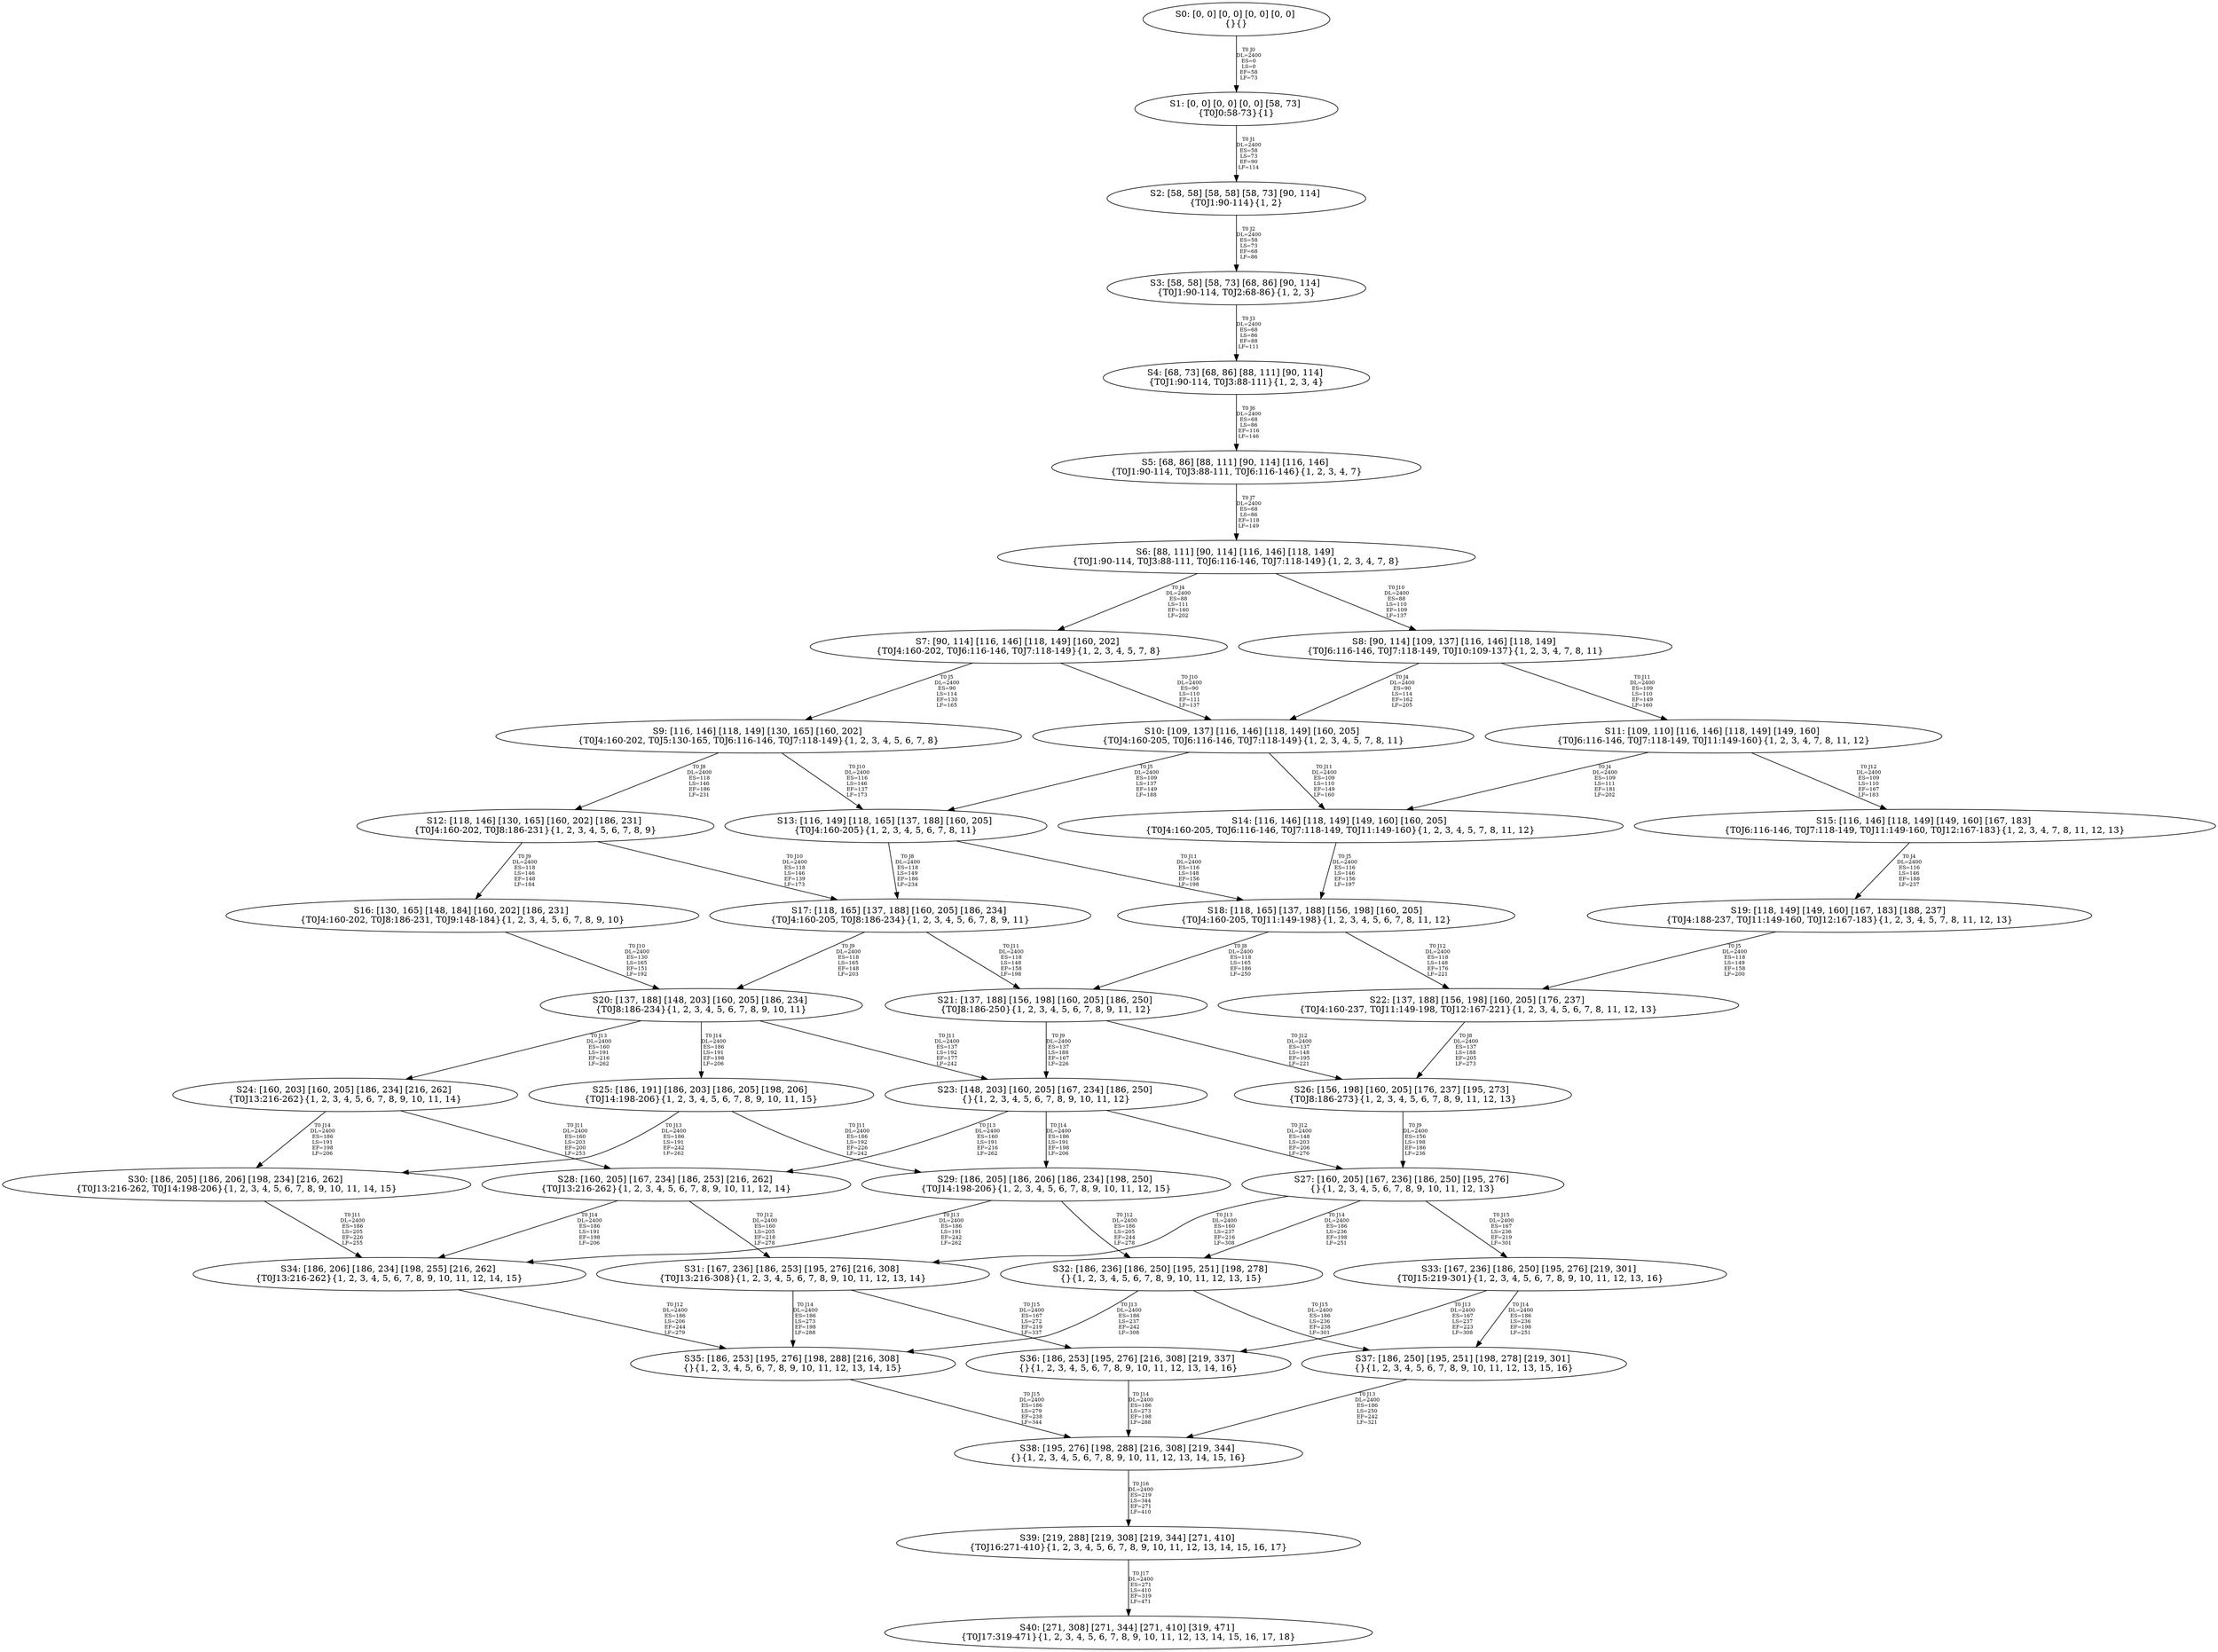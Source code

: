digraph {
	S0[label="S0: [0, 0] [0, 0] [0, 0] [0, 0] \n{}{}"];
	S1[label="S1: [0, 0] [0, 0] [0, 0] [58, 73] \n{T0J0:58-73}{1}"];
	S2[label="S2: [58, 58] [58, 58] [58, 73] [90, 114] \n{T0J1:90-114}{1, 2}"];
	S3[label="S3: [58, 58] [58, 73] [68, 86] [90, 114] \n{T0J1:90-114, T0J2:68-86}{1, 2, 3}"];
	S4[label="S4: [68, 73] [68, 86] [88, 111] [90, 114] \n{T0J1:90-114, T0J3:88-111}{1, 2, 3, 4}"];
	S5[label="S5: [68, 86] [88, 111] [90, 114] [116, 146] \n{T0J1:90-114, T0J3:88-111, T0J6:116-146}{1, 2, 3, 4, 7}"];
	S6[label="S6: [88, 111] [90, 114] [116, 146] [118, 149] \n{T0J1:90-114, T0J3:88-111, T0J6:116-146, T0J7:118-149}{1, 2, 3, 4, 7, 8}"];
	S7[label="S7: [90, 114] [116, 146] [118, 149] [160, 202] \n{T0J4:160-202, T0J6:116-146, T0J7:118-149}{1, 2, 3, 4, 5, 7, 8}"];
	S8[label="S8: [90, 114] [109, 137] [116, 146] [118, 149] \n{T0J6:116-146, T0J7:118-149, T0J10:109-137}{1, 2, 3, 4, 7, 8, 11}"];
	S9[label="S9: [116, 146] [118, 149] [130, 165] [160, 202] \n{T0J4:160-202, T0J5:130-165, T0J6:116-146, T0J7:118-149}{1, 2, 3, 4, 5, 6, 7, 8}"];
	S10[label="S10: [109, 137] [116, 146] [118, 149] [160, 205] \n{T0J4:160-205, T0J6:116-146, T0J7:118-149}{1, 2, 3, 4, 5, 7, 8, 11}"];
	S11[label="S11: [109, 110] [116, 146] [118, 149] [149, 160] \n{T0J6:116-146, T0J7:118-149, T0J11:149-160}{1, 2, 3, 4, 7, 8, 11, 12}"];
	S12[label="S12: [118, 146] [130, 165] [160, 202] [186, 231] \n{T0J4:160-202, T0J8:186-231}{1, 2, 3, 4, 5, 6, 7, 8, 9}"];
	S13[label="S13: [116, 149] [118, 165] [137, 188] [160, 205] \n{T0J4:160-205}{1, 2, 3, 4, 5, 6, 7, 8, 11}"];
	S14[label="S14: [116, 146] [118, 149] [149, 160] [160, 205] \n{T0J4:160-205, T0J6:116-146, T0J7:118-149, T0J11:149-160}{1, 2, 3, 4, 5, 7, 8, 11, 12}"];
	S15[label="S15: [116, 146] [118, 149] [149, 160] [167, 183] \n{T0J6:116-146, T0J7:118-149, T0J11:149-160, T0J12:167-183}{1, 2, 3, 4, 7, 8, 11, 12, 13}"];
	S16[label="S16: [130, 165] [148, 184] [160, 202] [186, 231] \n{T0J4:160-202, T0J8:186-231, T0J9:148-184}{1, 2, 3, 4, 5, 6, 7, 8, 9, 10}"];
	S17[label="S17: [118, 165] [137, 188] [160, 205] [186, 234] \n{T0J4:160-205, T0J8:186-234}{1, 2, 3, 4, 5, 6, 7, 8, 9, 11}"];
	S18[label="S18: [118, 165] [137, 188] [156, 198] [160, 205] \n{T0J4:160-205, T0J11:149-198}{1, 2, 3, 4, 5, 6, 7, 8, 11, 12}"];
	S19[label="S19: [118, 149] [149, 160] [167, 183] [188, 237] \n{T0J4:188-237, T0J11:149-160, T0J12:167-183}{1, 2, 3, 4, 5, 7, 8, 11, 12, 13}"];
	S20[label="S20: [137, 188] [148, 203] [160, 205] [186, 234] \n{T0J8:186-234}{1, 2, 3, 4, 5, 6, 7, 8, 9, 10, 11}"];
	S21[label="S21: [137, 188] [156, 198] [160, 205] [186, 250] \n{T0J8:186-250}{1, 2, 3, 4, 5, 6, 7, 8, 9, 11, 12}"];
	S22[label="S22: [137, 188] [156, 198] [160, 205] [176, 237] \n{T0J4:160-237, T0J11:149-198, T0J12:167-221}{1, 2, 3, 4, 5, 6, 7, 8, 11, 12, 13}"];
	S23[label="S23: [148, 203] [160, 205] [167, 234] [186, 250] \n{}{1, 2, 3, 4, 5, 6, 7, 8, 9, 10, 11, 12}"];
	S24[label="S24: [160, 203] [160, 205] [186, 234] [216, 262] \n{T0J13:216-262}{1, 2, 3, 4, 5, 6, 7, 8, 9, 10, 11, 14}"];
	S25[label="S25: [186, 191] [186, 203] [186, 205] [198, 206] \n{T0J14:198-206}{1, 2, 3, 4, 5, 6, 7, 8, 9, 10, 11, 15}"];
	S26[label="S26: [156, 198] [160, 205] [176, 237] [195, 273] \n{T0J8:186-273}{1, 2, 3, 4, 5, 6, 7, 8, 9, 11, 12, 13}"];
	S27[label="S27: [160, 205] [167, 236] [186, 250] [195, 276] \n{}{1, 2, 3, 4, 5, 6, 7, 8, 9, 10, 11, 12, 13}"];
	S28[label="S28: [160, 205] [167, 234] [186, 253] [216, 262] \n{T0J13:216-262}{1, 2, 3, 4, 5, 6, 7, 8, 9, 10, 11, 12, 14}"];
	S29[label="S29: [186, 205] [186, 206] [186, 234] [198, 250] \n{T0J14:198-206}{1, 2, 3, 4, 5, 6, 7, 8, 9, 10, 11, 12, 15}"];
	S30[label="S30: [186, 205] [186, 206] [198, 234] [216, 262] \n{T0J13:216-262, T0J14:198-206}{1, 2, 3, 4, 5, 6, 7, 8, 9, 10, 11, 14, 15}"];
	S31[label="S31: [167, 236] [186, 253] [195, 276] [216, 308] \n{T0J13:216-308}{1, 2, 3, 4, 5, 6, 7, 8, 9, 10, 11, 12, 13, 14}"];
	S32[label="S32: [186, 236] [186, 250] [195, 251] [198, 278] \n{}{1, 2, 3, 4, 5, 6, 7, 8, 9, 10, 11, 12, 13, 15}"];
	S33[label="S33: [167, 236] [186, 250] [195, 276] [219, 301] \n{T0J15:219-301}{1, 2, 3, 4, 5, 6, 7, 8, 9, 10, 11, 12, 13, 16}"];
	S34[label="S34: [186, 206] [186, 234] [198, 255] [216, 262] \n{T0J13:216-262}{1, 2, 3, 4, 5, 6, 7, 8, 9, 10, 11, 12, 14, 15}"];
	S35[label="S35: [186, 253] [195, 276] [198, 288] [216, 308] \n{}{1, 2, 3, 4, 5, 6, 7, 8, 9, 10, 11, 12, 13, 14, 15}"];
	S36[label="S36: [186, 253] [195, 276] [216, 308] [219, 337] \n{}{1, 2, 3, 4, 5, 6, 7, 8, 9, 10, 11, 12, 13, 14, 16}"];
	S37[label="S37: [186, 250] [195, 251] [198, 278] [219, 301] \n{}{1, 2, 3, 4, 5, 6, 7, 8, 9, 10, 11, 12, 13, 15, 16}"];
	S38[label="S38: [195, 276] [198, 288] [216, 308] [219, 344] \n{}{1, 2, 3, 4, 5, 6, 7, 8, 9, 10, 11, 12, 13, 14, 15, 16}"];
	S39[label="S39: [219, 288] [219, 308] [219, 344] [271, 410] \n{T0J16:271-410}{1, 2, 3, 4, 5, 6, 7, 8, 9, 10, 11, 12, 13, 14, 15, 16, 17}"];
	S40[label="S40: [271, 308] [271, 344] [271, 410] [319, 471] \n{T0J17:319-471}{1, 2, 3, 4, 5, 6, 7, 8, 9, 10, 11, 12, 13, 14, 15, 16, 17, 18}"];
	S0 -> S1[label="T0 J0\nDL=2400\nES=0\nLS=0\nEF=58\nLF=73",fontsize=8];
	S1 -> S2[label="T0 J1\nDL=2400\nES=58\nLS=73\nEF=90\nLF=114",fontsize=8];
	S2 -> S3[label="T0 J2\nDL=2400\nES=58\nLS=73\nEF=68\nLF=86",fontsize=8];
	S3 -> S4[label="T0 J3\nDL=2400\nES=68\nLS=86\nEF=88\nLF=111",fontsize=8];
	S4 -> S5[label="T0 J6\nDL=2400\nES=68\nLS=86\nEF=116\nLF=146",fontsize=8];
	S5 -> S6[label="T0 J7\nDL=2400\nES=68\nLS=86\nEF=118\nLF=149",fontsize=8];
	S6 -> S7[label="T0 J4\nDL=2400\nES=88\nLS=111\nEF=160\nLF=202",fontsize=8];
	S6 -> S8[label="T0 J10\nDL=2400\nES=88\nLS=110\nEF=109\nLF=137",fontsize=8];
	S7 -> S9[label="T0 J5\nDL=2400\nES=90\nLS=114\nEF=130\nLF=165",fontsize=8];
	S7 -> S10[label="T0 J10\nDL=2400\nES=90\nLS=110\nEF=111\nLF=137",fontsize=8];
	S8 -> S10[label="T0 J4\nDL=2400\nES=90\nLS=114\nEF=162\nLF=205",fontsize=8];
	S8 -> S11[label="T0 J11\nDL=2400\nES=109\nLS=110\nEF=149\nLF=160",fontsize=8];
	S9 -> S12[label="T0 J8\nDL=2400\nES=118\nLS=146\nEF=186\nLF=231",fontsize=8];
	S9 -> S13[label="T0 J10\nDL=2400\nES=116\nLS=146\nEF=137\nLF=173",fontsize=8];
	S10 -> S13[label="T0 J5\nDL=2400\nES=109\nLS=137\nEF=149\nLF=188",fontsize=8];
	S10 -> S14[label="T0 J11\nDL=2400\nES=109\nLS=110\nEF=149\nLF=160",fontsize=8];
	S11 -> S14[label="T0 J4\nDL=2400\nES=109\nLS=111\nEF=181\nLF=202",fontsize=8];
	S11 -> S15[label="T0 J12\nDL=2400\nES=109\nLS=110\nEF=167\nLF=183",fontsize=8];
	S12 -> S16[label="T0 J9\nDL=2400\nES=118\nLS=146\nEF=148\nLF=184",fontsize=8];
	S12 -> S17[label="T0 J10\nDL=2400\nES=118\nLS=146\nEF=139\nLF=173",fontsize=8];
	S13 -> S17[label="T0 J8\nDL=2400\nES=118\nLS=149\nEF=186\nLF=234",fontsize=8];
	S13 -> S18[label="T0 J11\nDL=2400\nES=116\nLS=148\nEF=156\nLF=198",fontsize=8];
	S14 -> S18[label="T0 J5\nDL=2400\nES=116\nLS=146\nEF=156\nLF=197",fontsize=8];
	S15 -> S19[label="T0 J4\nDL=2400\nES=116\nLS=146\nEF=188\nLF=237",fontsize=8];
	S16 -> S20[label="T0 J10\nDL=2400\nES=130\nLS=165\nEF=151\nLF=192",fontsize=8];
	S17 -> S20[label="T0 J9\nDL=2400\nES=118\nLS=165\nEF=148\nLF=203",fontsize=8];
	S17 -> S21[label="T0 J11\nDL=2400\nES=118\nLS=148\nEF=158\nLF=198",fontsize=8];
	S18 -> S21[label="T0 J8\nDL=2400\nES=118\nLS=165\nEF=186\nLF=250",fontsize=8];
	S18 -> S22[label="T0 J12\nDL=2400\nES=118\nLS=148\nEF=176\nLF=221",fontsize=8];
	S19 -> S22[label="T0 J5\nDL=2400\nES=118\nLS=149\nEF=158\nLF=200",fontsize=8];
	S20 -> S23[label="T0 J11\nDL=2400\nES=137\nLS=192\nEF=177\nLF=242",fontsize=8];
	S20 -> S24[label="T0 J13\nDL=2400\nES=160\nLS=191\nEF=216\nLF=262",fontsize=8];
	S20 -> S25[label="T0 J14\nDL=2400\nES=186\nLS=191\nEF=198\nLF=206",fontsize=8];
	S21 -> S23[label="T0 J9\nDL=2400\nES=137\nLS=188\nEF=167\nLF=226",fontsize=8];
	S21 -> S26[label="T0 J12\nDL=2400\nES=137\nLS=148\nEF=195\nLF=221",fontsize=8];
	S22 -> S26[label="T0 J8\nDL=2400\nES=137\nLS=188\nEF=205\nLF=273",fontsize=8];
	S23 -> S27[label="T0 J12\nDL=2400\nES=148\nLS=203\nEF=206\nLF=276",fontsize=8];
	S23 -> S28[label="T0 J13\nDL=2400\nES=160\nLS=191\nEF=216\nLF=262",fontsize=8];
	S23 -> S29[label="T0 J14\nDL=2400\nES=186\nLS=191\nEF=198\nLF=206",fontsize=8];
	S24 -> S28[label="T0 J11\nDL=2400\nES=160\nLS=203\nEF=200\nLF=253",fontsize=8];
	S24 -> S30[label="T0 J14\nDL=2400\nES=186\nLS=191\nEF=198\nLF=206",fontsize=8];
	S25 -> S29[label="T0 J11\nDL=2400\nES=186\nLS=192\nEF=226\nLF=242",fontsize=8];
	S25 -> S30[label="T0 J13\nDL=2400\nES=186\nLS=191\nEF=242\nLF=262",fontsize=8];
	S26 -> S27[label="T0 J9\nDL=2400\nES=156\nLS=198\nEF=186\nLF=236",fontsize=8];
	S27 -> S31[label="T0 J13\nDL=2400\nES=160\nLS=237\nEF=216\nLF=308",fontsize=8];
	S27 -> S32[label="T0 J14\nDL=2400\nES=186\nLS=236\nEF=198\nLF=251",fontsize=8];
	S27 -> S33[label="T0 J15\nDL=2400\nES=167\nLS=236\nEF=219\nLF=301",fontsize=8];
	S28 -> S31[label="T0 J12\nDL=2400\nES=160\nLS=205\nEF=218\nLF=278",fontsize=8];
	S28 -> S34[label="T0 J14\nDL=2400\nES=186\nLS=191\nEF=198\nLF=206",fontsize=8];
	S29 -> S32[label="T0 J12\nDL=2400\nES=186\nLS=205\nEF=244\nLF=278",fontsize=8];
	S29 -> S34[label="T0 J13\nDL=2400\nES=186\nLS=191\nEF=242\nLF=262",fontsize=8];
	S30 -> S34[label="T0 J11\nDL=2400\nES=186\nLS=205\nEF=226\nLF=255",fontsize=8];
	S31 -> S35[label="T0 J14\nDL=2400\nES=186\nLS=273\nEF=198\nLF=288",fontsize=8];
	S31 -> S36[label="T0 J15\nDL=2400\nES=167\nLS=272\nEF=219\nLF=337",fontsize=8];
	S32 -> S35[label="T0 J13\nDL=2400\nES=186\nLS=237\nEF=242\nLF=308",fontsize=8];
	S32 -> S37[label="T0 J15\nDL=2400\nES=186\nLS=236\nEF=238\nLF=301",fontsize=8];
	S33 -> S36[label="T0 J13\nDL=2400\nES=167\nLS=237\nEF=223\nLF=308",fontsize=8];
	S33 -> S37[label="T0 J14\nDL=2400\nES=186\nLS=236\nEF=198\nLF=251",fontsize=8];
	S34 -> S35[label="T0 J12\nDL=2400\nES=186\nLS=206\nEF=244\nLF=279",fontsize=8];
	S35 -> S38[label="T0 J15\nDL=2400\nES=186\nLS=279\nEF=238\nLF=344",fontsize=8];
	S36 -> S38[label="T0 J14\nDL=2400\nES=186\nLS=273\nEF=198\nLF=288",fontsize=8];
	S37 -> S38[label="T0 J13\nDL=2400\nES=186\nLS=250\nEF=242\nLF=321",fontsize=8];
	S38 -> S39[label="T0 J16\nDL=2400\nES=219\nLS=344\nEF=271\nLF=410",fontsize=8];
	S39 -> S40[label="T0 J17\nDL=2400\nES=271\nLS=410\nEF=319\nLF=471",fontsize=8];
}
